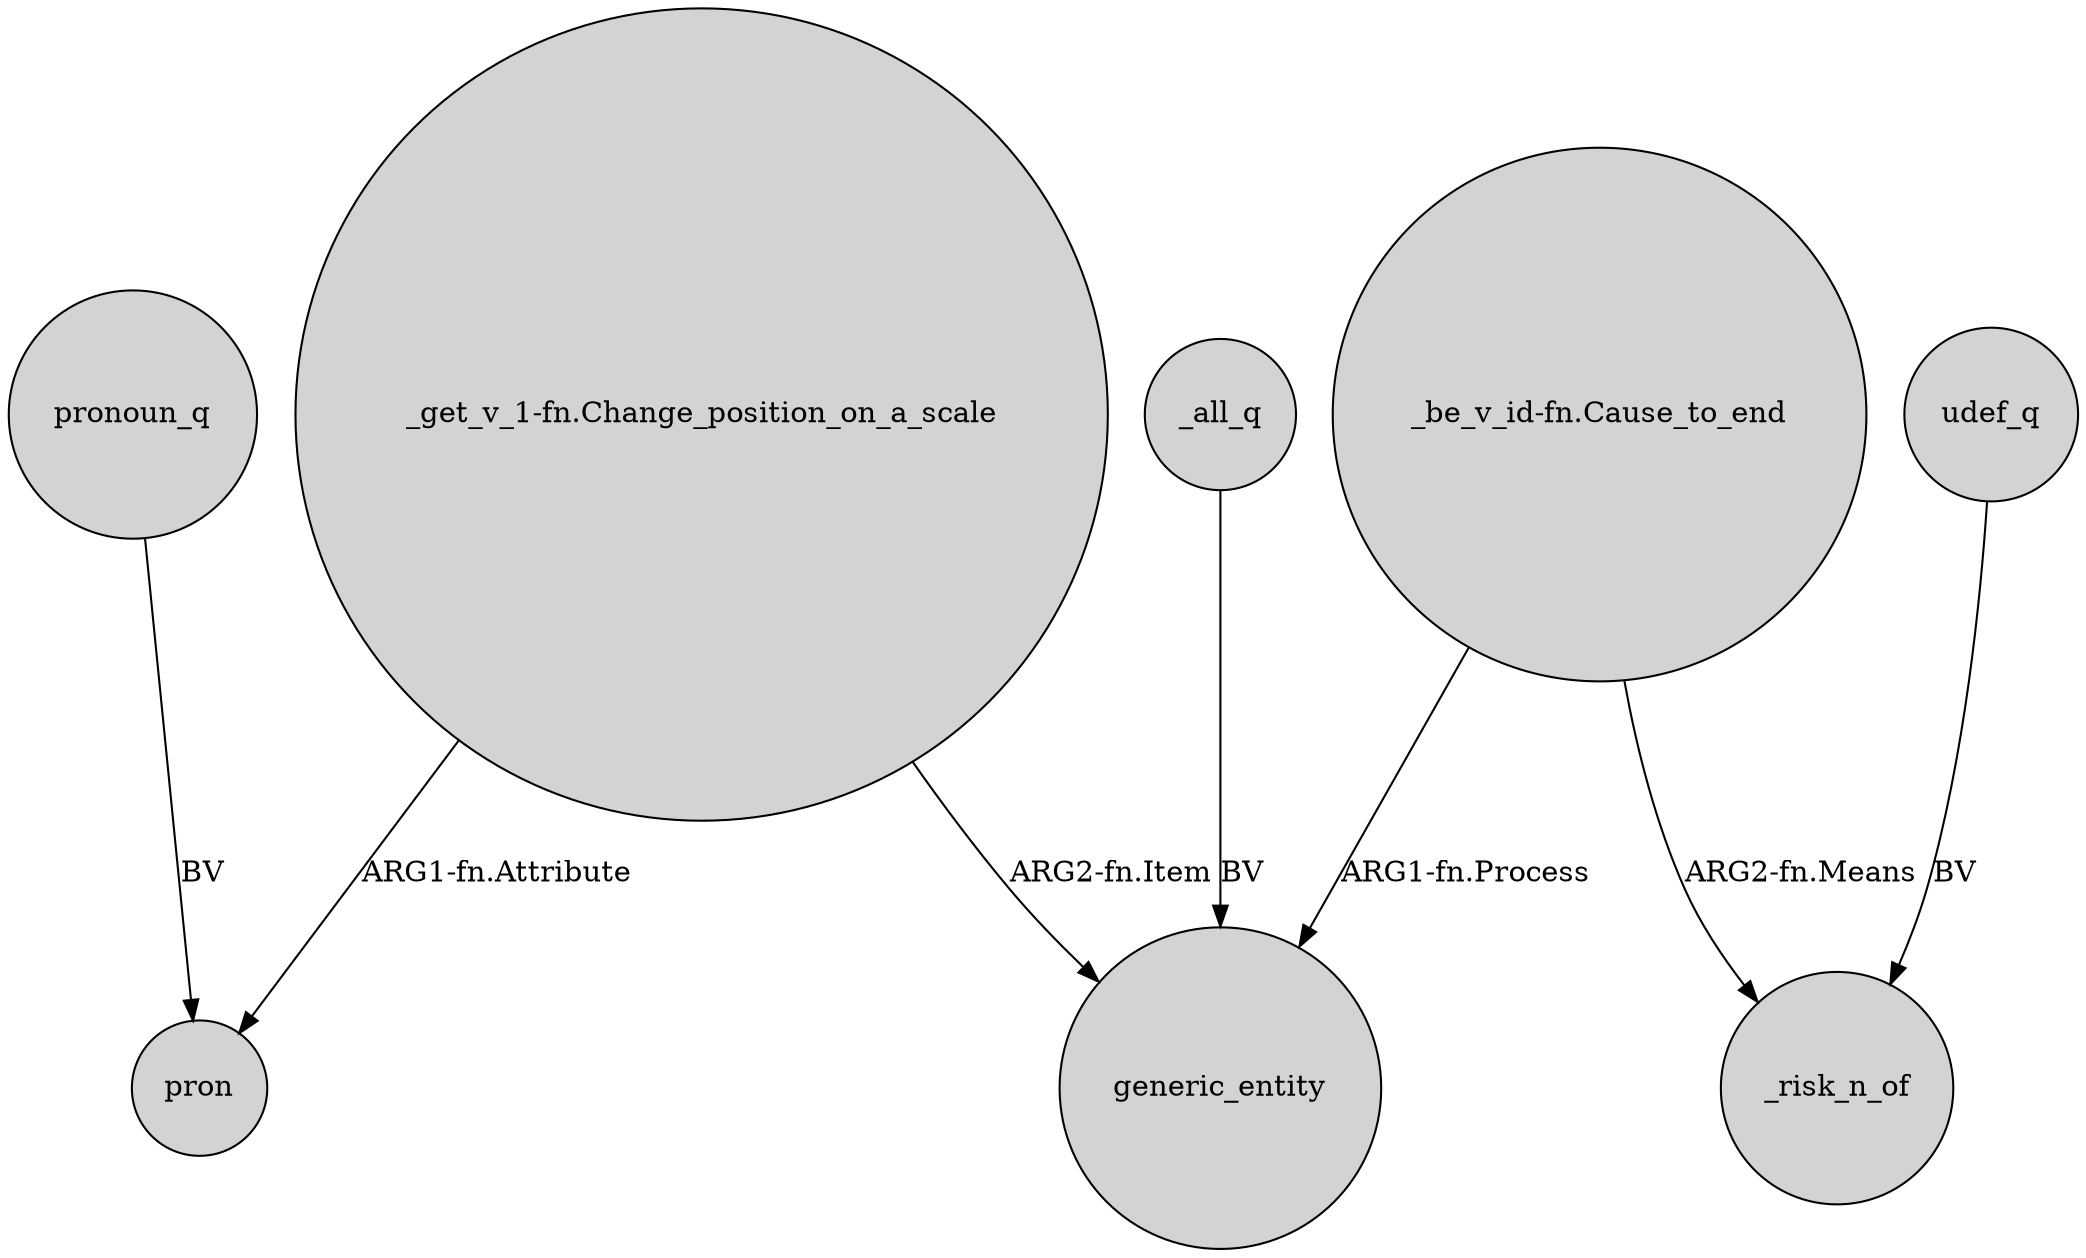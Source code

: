 digraph {
	node [shape=circle style=filled]
	"_get_v_1-fn.Change_position_on_a_scale" -> pron [label="ARG1-fn.Attribute"]
	udef_q -> _risk_n_of [label=BV]
	"_get_v_1-fn.Change_position_on_a_scale" -> generic_entity [label="ARG2-fn.Item"]
	"_be_v_id-fn.Cause_to_end" -> generic_entity [label="ARG1-fn.Process"]
	_all_q -> generic_entity [label=BV]
	"_be_v_id-fn.Cause_to_end" -> _risk_n_of [label="ARG2-fn.Means"]
	pronoun_q -> pron [label=BV]
}
